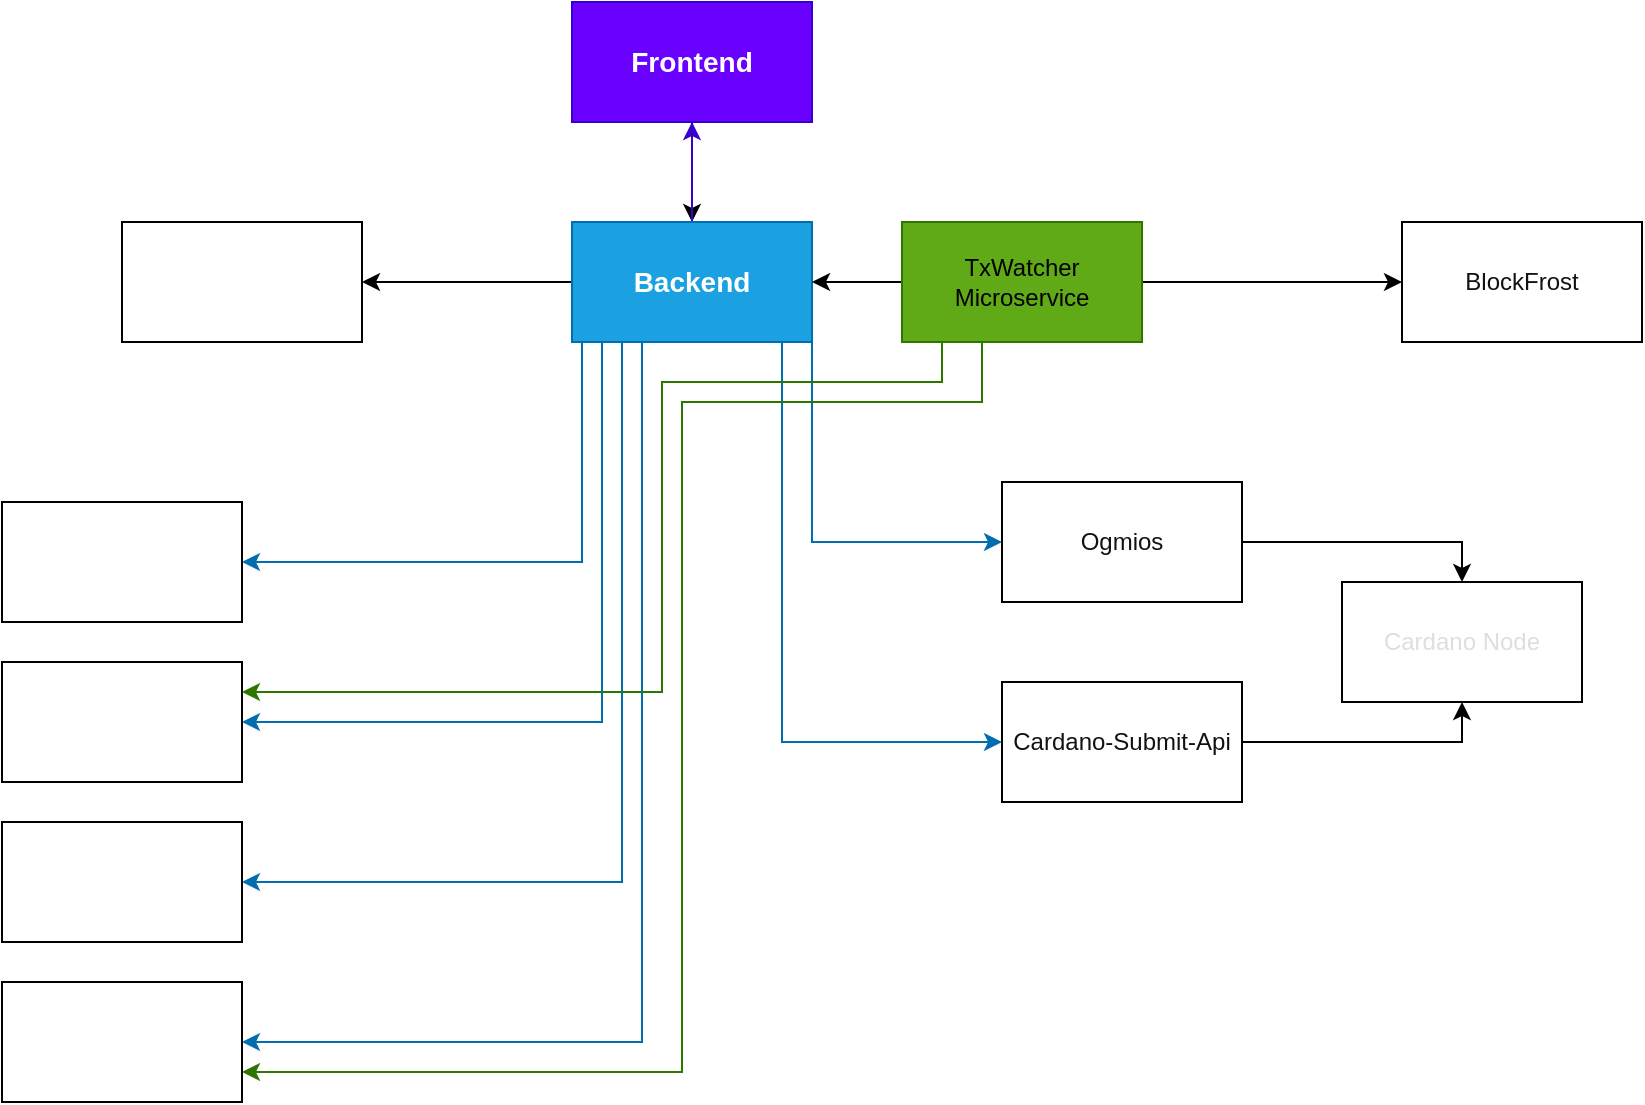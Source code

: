 <mxfile version="27.1.4">
  <diagram name="Page-1" id="QD4IyfmzQ2remy-2W_pl">
    <mxGraphModel dx="1426" dy="786" grid="1" gridSize="10" guides="1" tooltips="1" connect="1" arrows="1" fold="1" page="1" pageScale="1" pageWidth="850" pageHeight="1100" math="0" shadow="0">
      <root>
        <mxCell id="0" />
        <mxCell id="1" parent="0" />
        <mxCell id="JByFjuaqdN-raFjSTGML-20" style="edgeStyle=orthogonalEdgeStyle;rounded=0;orthogonalLoop=1;jettySize=auto;html=1;" parent="1" source="JByFjuaqdN-raFjSTGML-1" target="JByFjuaqdN-raFjSTGML-2" edge="1">
          <mxGeometry relative="1" as="geometry" />
        </mxCell>
        <mxCell id="JByFjuaqdN-raFjSTGML-1" value="&lt;h3&gt;Frontend&lt;/h3&gt;" style="rounded=0;whiteSpace=wrap;html=1;fillColor=#6a00ff;fontColor=#ffffff;strokeColor=#3700CC;" parent="1" vertex="1">
          <mxGeometry x="305" y="20" width="120" height="60" as="geometry" />
        </mxCell>
        <mxCell id="JByFjuaqdN-raFjSTGML-15" value="" style="edgeStyle=orthogonalEdgeStyle;rounded=0;orthogonalLoop=1;jettySize=auto;html=1;" parent="1" source="JByFjuaqdN-raFjSTGML-2" target="JByFjuaqdN-raFjSTGML-4" edge="1">
          <mxGeometry relative="1" as="geometry" />
        </mxCell>
        <mxCell id="JByFjuaqdN-raFjSTGML-21" style="edgeStyle=orthogonalEdgeStyle;rounded=0;orthogonalLoop=1;jettySize=auto;html=1;fillColor=#6a00ff;strokeColor=#3700CC;" parent="1" source="JByFjuaqdN-raFjSTGML-2" target="JByFjuaqdN-raFjSTGML-1" edge="1">
          <mxGeometry relative="1" as="geometry" />
        </mxCell>
        <mxCell id="03bOv4fObAeS_andfXsH-23" style="edgeStyle=orthogonalEdgeStyle;rounded=0;orthogonalLoop=1;jettySize=auto;html=1;entryX=1;entryY=0.5;entryDx=0;entryDy=0;fillColor=#1ba1e2;strokeColor=#006EAF;" edge="1" parent="1" source="JByFjuaqdN-raFjSTGML-2" target="JByFjuaqdN-raFjSTGML-6">
          <mxGeometry relative="1" as="geometry">
            <Array as="points">
              <mxPoint x="310" y="300" />
            </Array>
          </mxGeometry>
        </mxCell>
        <mxCell id="03bOv4fObAeS_andfXsH-24" style="edgeStyle=orthogonalEdgeStyle;rounded=0;orthogonalLoop=1;jettySize=auto;html=1;entryX=1;entryY=0.5;entryDx=0;entryDy=0;fillColor=#1ba1e2;strokeColor=#006EAF;" edge="1" parent="1" source="JByFjuaqdN-raFjSTGML-2" target="JByFjuaqdN-raFjSTGML-3">
          <mxGeometry relative="1" as="geometry">
            <Array as="points">
              <mxPoint x="320" y="380" />
            </Array>
          </mxGeometry>
        </mxCell>
        <mxCell id="03bOv4fObAeS_andfXsH-25" style="edgeStyle=orthogonalEdgeStyle;rounded=0;orthogonalLoop=1;jettySize=auto;html=1;entryX=1;entryY=0.5;entryDx=0;entryDy=0;fillColor=#1ba1e2;strokeColor=#006EAF;" edge="1" parent="1" source="JByFjuaqdN-raFjSTGML-2" target="JByFjuaqdN-raFjSTGML-8">
          <mxGeometry relative="1" as="geometry">
            <Array as="points">
              <mxPoint x="330" y="460" />
            </Array>
          </mxGeometry>
        </mxCell>
        <mxCell id="03bOv4fObAeS_andfXsH-26" style="edgeStyle=orthogonalEdgeStyle;rounded=0;orthogonalLoop=1;jettySize=auto;html=1;entryX=1;entryY=0.5;entryDx=0;entryDy=0;fillColor=#1ba1e2;strokeColor=#006EAF;" edge="1" parent="1" source="JByFjuaqdN-raFjSTGML-2" target="JByFjuaqdN-raFjSTGML-7">
          <mxGeometry relative="1" as="geometry">
            <Array as="points">
              <mxPoint x="340" y="540" />
            </Array>
          </mxGeometry>
        </mxCell>
        <mxCell id="03bOv4fObAeS_andfXsH-44" style="edgeStyle=orthogonalEdgeStyle;rounded=0;orthogonalLoop=1;jettySize=auto;html=1;exitX=1;exitY=1;exitDx=0;exitDy=0;entryX=0;entryY=0.5;entryDx=0;entryDy=0;fillColor=#1ba1e2;strokeColor=#006EAF;" edge="1" parent="1" source="JByFjuaqdN-raFjSTGML-2" target="03bOv4fObAeS_andfXsH-19">
          <mxGeometry relative="1" as="geometry" />
        </mxCell>
        <mxCell id="03bOv4fObAeS_andfXsH-45" style="edgeStyle=orthogonalEdgeStyle;rounded=0;orthogonalLoop=1;jettySize=auto;html=1;exitX=0.75;exitY=1;exitDx=0;exitDy=0;entryX=0;entryY=0.5;entryDx=0;entryDy=0;fillColor=#1ba1e2;strokeColor=#006EAF;" edge="1" parent="1" source="JByFjuaqdN-raFjSTGML-2" target="03bOv4fObAeS_andfXsH-20">
          <mxGeometry relative="1" as="geometry">
            <Array as="points">
              <mxPoint x="410" y="190" />
              <mxPoint x="410" y="390" />
            </Array>
          </mxGeometry>
        </mxCell>
        <mxCell id="JByFjuaqdN-raFjSTGML-2" value="&lt;h3&gt;&lt;span style=&quot;font-family: Helvetica; font-style: normal; font-variant-ligatures: normal; font-variant-caps: normal; letter-spacing: normal; orphans: 2; text-align: center; text-indent: 0px; text-transform: none; widows: 2; word-spacing: 0px; -webkit-text-stroke-width: 0px; white-space: normal; text-decoration-thickness: initial; text-decoration-style: initial; text-decoration-color: initial; float: none; display: inline !important;&quot;&gt;&lt;font style=&quot;color: light-dark(rgb(255, 255, 255), rgb(255, 255, 255)); font-size: 14px;&quot;&gt;Backend&lt;/font&gt;&lt;/span&gt;&lt;/h3&gt;" style="rounded=0;whiteSpace=wrap;html=1;fillColor=#1ba1e2;fontColor=#ffffff;strokeColor=#006EAF;" parent="1" vertex="1">
          <mxGeometry x="305" y="130" width="120" height="60" as="geometry" />
        </mxCell>
        <mxCell id="JByFjuaqdN-raFjSTGML-3" value="&lt;span style=&quot;font-family: Helvetica; font-size: 12px; font-style: normal; font-variant-ligatures: normal; font-variant-caps: normal; font-weight: 400; letter-spacing: normal; orphans: 2; text-align: center; text-indent: 0px; text-transform: none; widows: 2; word-spacing: 0px; -webkit-text-stroke-width: 0px; white-space: normal; text-decoration-thickness: initial; text-decoration-style: initial; text-decoration-color: initial; float: none; display: inline !important;&quot;&gt;&lt;font style=&quot;color: light-dark(rgb(255, 255, 255), rgb(255, 255, 255));&quot;&gt;REDIS&lt;/font&gt;&lt;/span&gt;" style="rounded=0;whiteSpace=wrap;html=1;" parent="1" vertex="1">
          <mxGeometry x="20" y="350" width="120" height="60" as="geometry" />
        </mxCell>
        <mxCell id="JByFjuaqdN-raFjSTGML-4" value="&lt;span style=&quot;font-family: Helvetica; font-size: 12px; font-style: normal; font-variant-ligatures: normal; font-variant-caps: normal; font-weight: 400; letter-spacing: normal; orphans: 2; text-align: center; text-indent: 0px; text-transform: none; widows: 2; word-spacing: 0px; -webkit-text-stroke-width: 0px; white-space: normal; text-decoration-thickness: initial; text-decoration-style: initial; text-decoration-color: initial; float: none; background-color: light-dark(#ffffff, var(--ge-dark-color, #121212)); display: inline !important;&quot;&gt;&lt;font style=&quot;color: light-dark(rgb(255, 255, 255), rgb(255, 255, 255));&quot;&gt;Authorization&lt;/font&gt;&lt;/span&gt;&lt;div&gt;&lt;span style=&quot;font-family: Helvetica; font-size: 12px; font-style: normal; font-variant-ligatures: normal; font-variant-caps: normal; font-weight: 400; letter-spacing: normal; orphans: 2; text-align: center; text-indent: 0px; text-transform: none; widows: 2; word-spacing: 0px; -webkit-text-stroke-width: 0px; white-space: normal; text-decoration-thickness: initial; text-decoration-style: initial; text-decoration-color: initial; float: none; background-color: light-dark(#ffffff, var(--ge-dark-color, #121212)); display: inline !important;&quot;&gt;&lt;font style=&quot;color: light-dark(rgb(255, 255, 255), rgb(255, 255, 255));&quot;&gt;Microservice&lt;/font&gt;&lt;/span&gt;&lt;/div&gt;" style="rounded=0;whiteSpace=wrap;html=1;" parent="1" vertex="1">
          <mxGeometry x="80" y="130" width="120" height="60" as="geometry" />
        </mxCell>
        <mxCell id="03bOv4fObAeS_andfXsH-36" style="edgeStyle=orthogonalEdgeStyle;rounded=0;orthogonalLoop=1;jettySize=auto;html=1;entryX=1;entryY=0.75;entryDx=0;entryDy=0;fillColor=#60a917;strokeColor=#2D7600;" edge="1" parent="1" source="JByFjuaqdN-raFjSTGML-5" target="JByFjuaqdN-raFjSTGML-7">
          <mxGeometry relative="1" as="geometry">
            <Array as="points">
              <mxPoint x="510" y="220" />
              <mxPoint x="360" y="220" />
              <mxPoint x="360" y="555" />
            </Array>
          </mxGeometry>
        </mxCell>
        <mxCell id="03bOv4fObAeS_andfXsH-41" style="edgeStyle=orthogonalEdgeStyle;rounded=0;orthogonalLoop=1;jettySize=auto;html=1;entryX=1;entryY=0.5;entryDx=0;entryDy=0;" edge="1" parent="1" source="JByFjuaqdN-raFjSTGML-5" target="JByFjuaqdN-raFjSTGML-2">
          <mxGeometry relative="1" as="geometry" />
        </mxCell>
        <mxCell id="03bOv4fObAeS_andfXsH-42" style="edgeStyle=orthogonalEdgeStyle;rounded=0;orthogonalLoop=1;jettySize=auto;html=1;entryX=1;entryY=0.25;entryDx=0;entryDy=0;fillColor=#60a917;strokeColor=#2D7600;" edge="1" parent="1" source="JByFjuaqdN-raFjSTGML-5" target="JByFjuaqdN-raFjSTGML-3">
          <mxGeometry relative="1" as="geometry">
            <Array as="points">
              <mxPoint x="490" y="210" />
              <mxPoint x="350" y="210" />
              <mxPoint x="350" y="365" />
            </Array>
          </mxGeometry>
        </mxCell>
        <mxCell id="03bOv4fObAeS_andfXsH-43" style="edgeStyle=orthogonalEdgeStyle;rounded=0;orthogonalLoop=1;jettySize=auto;html=1;" edge="1" parent="1" source="JByFjuaqdN-raFjSTGML-5" target="JByFjuaqdN-raFjSTGML-27">
          <mxGeometry relative="1" as="geometry" />
        </mxCell>
        <mxCell id="JByFjuaqdN-raFjSTGML-5" value="&lt;span&gt;&lt;font style=&quot;color: light-dark(rgb(0, 0, 0), rgb(255, 255, 255));&quot;&gt;TxWatcher Microservice&lt;/font&gt;&lt;/span&gt;" style="rounded=0;whiteSpace=wrap;html=1;fillColor=#60a917;fontColor=#ffffff;strokeColor=#2D7600;" parent="1" vertex="1">
          <mxGeometry x="470" y="130" width="120" height="60" as="geometry" />
        </mxCell>
        <mxCell id="JByFjuaqdN-raFjSTGML-7" value="&lt;span style=&quot;font-family: Helvetica; font-size: 12px; font-style: normal; font-variant-ligatures: normal; font-variant-caps: normal; font-weight: 400; letter-spacing: normal; orphans: 2; text-align: center; text-indent: 0px; text-transform: none; widows: 2; word-spacing: 0px; -webkit-text-stroke-width: 0px; white-space: normal; text-decoration-thickness: initial; text-decoration-style: initial; text-decoration-color: initial; float: none; display: inline !important;&quot;&gt;&lt;font style=&quot;color: light-dark(rgb(255, 255, 255), rgb(255, 255, 255));&quot;&gt;PostgresSQL&lt;/font&gt;&lt;/span&gt;" style="rounded=0;whiteSpace=wrap;html=1;" parent="1" vertex="1">
          <mxGeometry x="20" y="510" width="120" height="60" as="geometry" />
        </mxCell>
        <mxCell id="JByFjuaqdN-raFjSTGML-8" value="&lt;font style=&quot;color: light-dark(rgb(255, 255, 255), rgb(255, 255, 255));&quot;&gt;&lt;span&gt;MongoDB&lt;/span&gt;&lt;/font&gt;" style="rounded=0;whiteSpace=wrap;html=1;" parent="1" vertex="1">
          <mxGeometry x="20" y="430" width="120" height="60" as="geometry" />
        </mxCell>
        <mxCell id="JByFjuaqdN-raFjSTGML-27" value="&lt;font color=&quot;#121212&quot;&gt;&lt;span&gt;BlockFrost&lt;/span&gt;&lt;/font&gt;" style="rounded=0;whiteSpace=wrap;html=1;" parent="1" vertex="1">
          <mxGeometry x="720" y="130" width="120" height="60" as="geometry" />
        </mxCell>
        <mxCell id="JByFjuaqdN-raFjSTGML-6" value="&lt;span style=&quot;font-family: Helvetica; font-size: 12px; font-style: normal; font-variant-ligatures: normal; font-variant-caps: normal; font-weight: 400; letter-spacing: normal; orphans: 2; text-align: center; text-indent: 0px; text-transform: none; widows: 2; word-spacing: 0px; -webkit-text-stroke-width: 0px; white-space: normal; text-decoration-thickness: initial; text-decoration-style: initial; text-decoration-color: initial; float: none; display: inline !important;&quot;&gt;&lt;font style=&quot;color: light-dark(rgb(255, 255, 255), rgb(255, 255, 255));&quot;&gt;AWS S3&lt;/font&gt;&lt;/span&gt;" style="rounded=0;whiteSpace=wrap;html=1;" parent="1" vertex="1">
          <mxGeometry x="20" y="270" width="120" height="60" as="geometry" />
        </mxCell>
        <mxCell id="03bOv4fObAeS_andfXsH-18" value="&lt;font style=&quot;color: light-dark(rgb(222, 222, 222), rgb(255, 255, 255));&quot;&gt;Cardano Node&lt;/font&gt;" style="rounded=0;whiteSpace=wrap;html=1;" vertex="1" parent="1">
          <mxGeometry x="690" y="310" width="120" height="60" as="geometry" />
        </mxCell>
        <mxCell id="03bOv4fObAeS_andfXsH-39" style="edgeStyle=orthogonalEdgeStyle;rounded=0;orthogonalLoop=1;jettySize=auto;html=1;entryX=0.5;entryY=0;entryDx=0;entryDy=0;" edge="1" parent="1" source="03bOv4fObAeS_andfXsH-19" target="03bOv4fObAeS_andfXsH-18">
          <mxGeometry relative="1" as="geometry" />
        </mxCell>
        <mxCell id="03bOv4fObAeS_andfXsH-19" value="&lt;font color=&quot;#121212&quot;&gt;&lt;span&gt;Ogmios&lt;/span&gt;&lt;/font&gt;" style="rounded=0;whiteSpace=wrap;html=1;" vertex="1" parent="1">
          <mxGeometry x="520" y="260" width="120" height="60" as="geometry" />
        </mxCell>
        <mxCell id="03bOv4fObAeS_andfXsH-38" style="edgeStyle=orthogonalEdgeStyle;rounded=0;orthogonalLoop=1;jettySize=auto;html=1;entryX=0.5;entryY=1;entryDx=0;entryDy=0;" edge="1" parent="1" source="03bOv4fObAeS_andfXsH-20" target="03bOv4fObAeS_andfXsH-18">
          <mxGeometry relative="1" as="geometry" />
        </mxCell>
        <mxCell id="03bOv4fObAeS_andfXsH-20" value="&lt;font color=&quot;#121212&quot;&gt;&lt;span&gt;Cardano-Submit-Api&lt;/span&gt;&lt;/font&gt;" style="rounded=0;whiteSpace=wrap;html=1;" vertex="1" parent="1">
          <mxGeometry x="520" y="360" width="120" height="60" as="geometry" />
        </mxCell>
      </root>
    </mxGraphModel>
  </diagram>
</mxfile>
